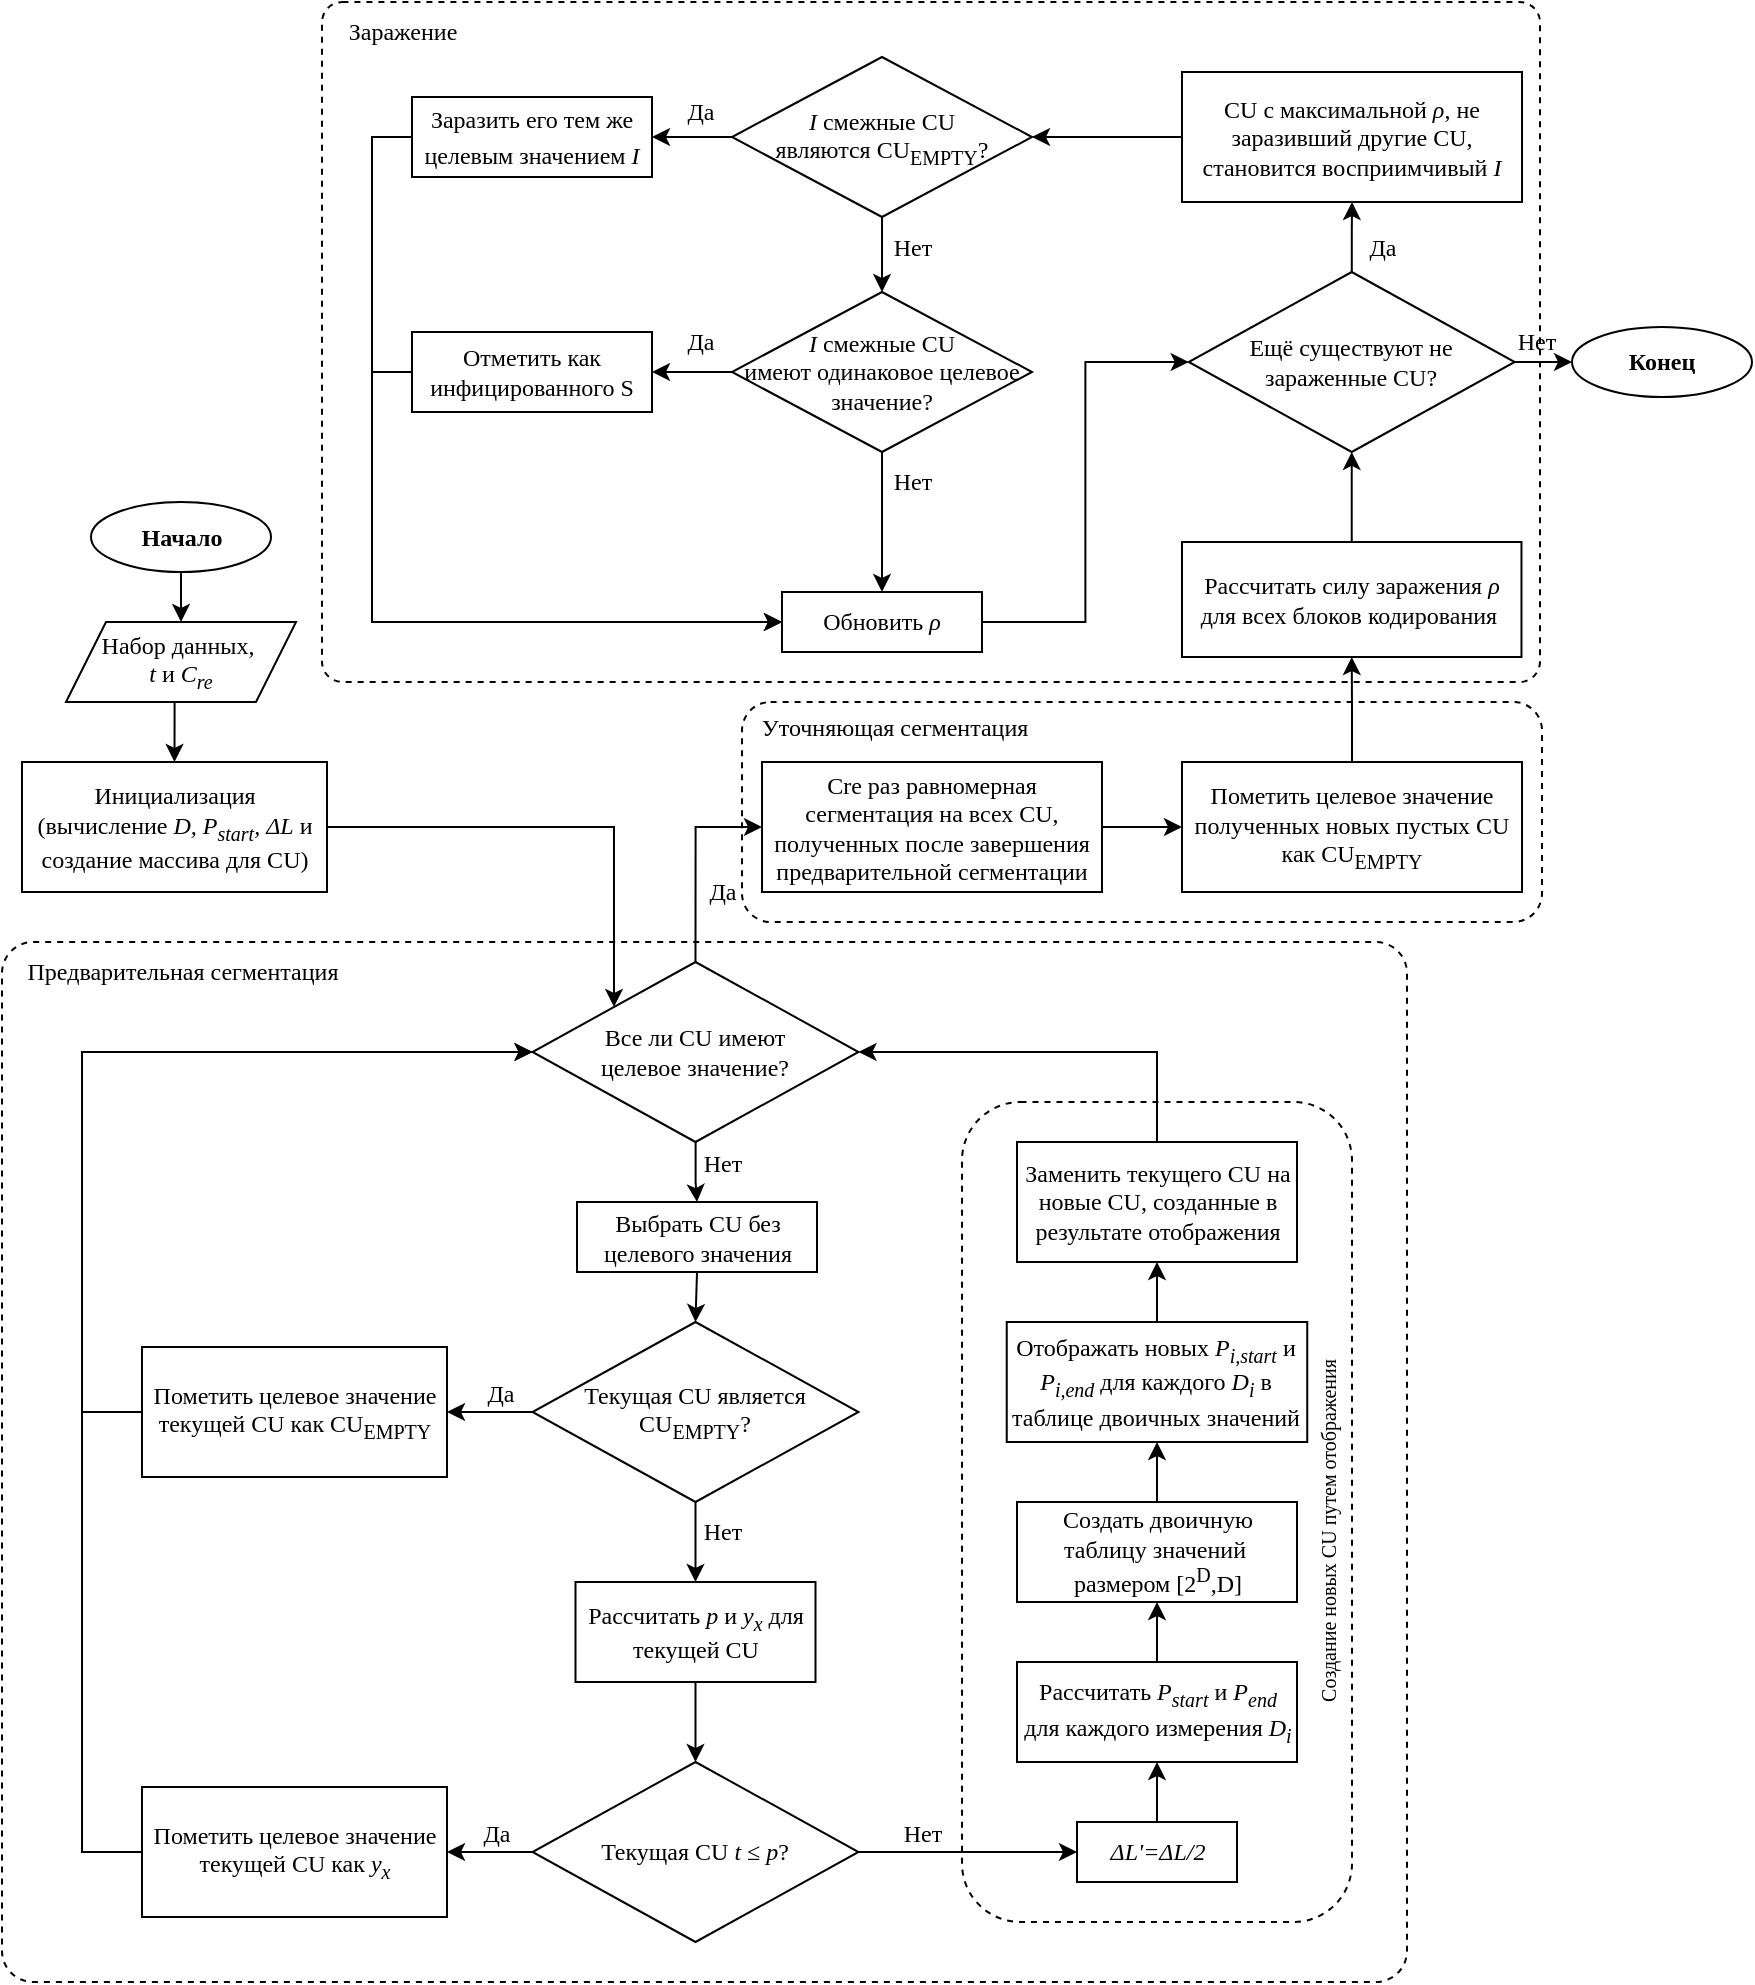 <mxfile version="21.2.8" type="device">
  <diagram id="C5RBs43oDa-KdzZeNtuy" name="Page-1">
    <mxGraphModel dx="1377" dy="1083" grid="1" gridSize="10" guides="1" tooltips="1" connect="1" arrows="1" fold="1" page="1" pageScale="1" pageWidth="827" pageHeight="1169" math="0" shadow="0">
      <root>
        <mxCell id="WIyWlLk6GJQsqaUBKTNV-0" />
        <mxCell id="WIyWlLk6GJQsqaUBKTNV-1" parent="WIyWlLk6GJQsqaUBKTNV-0" />
        <mxCell id="uiO5cMcqSvbIJG2oAqen-120" value="" style="rounded=1;whiteSpace=wrap;html=1;fillColor=none;dashed=1;arcSize=3;" parent="WIyWlLk6GJQsqaUBKTNV-1" vertex="1">
          <mxGeometry x="250" y="130" width="609" height="340" as="geometry" />
        </mxCell>
        <mxCell id="uiO5cMcqSvbIJG2oAqen-118" value="" style="rounded=1;whiteSpace=wrap;html=1;fillColor=none;dashed=1;arcSize=13;" parent="WIyWlLk6GJQsqaUBKTNV-1" vertex="1">
          <mxGeometry x="460" y="480" width="400" height="110" as="geometry" />
        </mxCell>
        <mxCell id="uiO5cMcqSvbIJG2oAqen-78" value="" style="rounded=1;whiteSpace=wrap;html=1;fillColor=none;dashed=1;arcSize=3;" parent="WIyWlLk6GJQsqaUBKTNV-1" vertex="1">
          <mxGeometry x="90" y="600" width="702.5" height="520" as="geometry" />
        </mxCell>
        <mxCell id="uiO5cMcqSvbIJG2oAqen-37" value="" style="group" parent="WIyWlLk6GJQsqaUBKTNV-1" vertex="1" connectable="0">
          <mxGeometry x="570" y="680" width="197.75" height="410" as="geometry" />
        </mxCell>
        <mxCell id="uiO5cMcqSvbIJG2oAqen-34" value="" style="rounded=1;whiteSpace=wrap;html=1;dashed=1;fillColor=none;" parent="uiO5cMcqSvbIJG2oAqen-37" vertex="1">
          <mxGeometry width="195" height="410" as="geometry" />
        </mxCell>
        <mxCell id="uiO5cMcqSvbIJG2oAqen-6" value="&lt;font&gt;&lt;i&gt;ΔL&#39;=ΔL/2&lt;/i&gt;&lt;/font&gt;" style="rounded=0;whiteSpace=wrap;html=1;fontFamily=Times New Roman;" parent="uiO5cMcqSvbIJG2oAqen-37" vertex="1">
          <mxGeometry x="57.5" y="360" width="80" height="30" as="geometry" />
        </mxCell>
        <mxCell id="uiO5cMcqSvbIJG2oAqen-23" value="Рассчитать&amp;nbsp;&lt;i&gt;P&lt;sub&gt;start&lt;/sub&gt;&lt;/i&gt; и &lt;i&gt;P&lt;sub&gt;end&lt;/sub&gt;&lt;/i&gt; для каждого измерения &lt;i&gt;D&lt;sub&gt;i&lt;/sub&gt;&lt;/i&gt;" style="rounded=0;whiteSpace=wrap;html=1;fontFamily=Times New Roman;" parent="uiO5cMcqSvbIJG2oAqen-37" vertex="1">
          <mxGeometry x="27.5" y="280" width="140" height="50" as="geometry" />
        </mxCell>
        <mxCell id="uiO5cMcqSvbIJG2oAqen-30" style="edgeStyle=orthogonalEdgeStyle;rounded=0;orthogonalLoop=1;jettySize=auto;html=1;exitX=0.5;exitY=0;exitDx=0;exitDy=0;entryX=0.5;entryY=1;entryDx=0;entryDy=0;" parent="uiO5cMcqSvbIJG2oAqen-37" source="uiO5cMcqSvbIJG2oAqen-6" target="uiO5cMcqSvbIJG2oAqen-23" edge="1">
          <mxGeometry relative="1" as="geometry" />
        </mxCell>
        <mxCell id="uiO5cMcqSvbIJG2oAqen-25" value="Создать&amp;nbsp;двоичную таблицу значений&amp;nbsp; размером [2&lt;sup&gt;D&lt;/sup&gt;,D]" style="rounded=0;whiteSpace=wrap;html=1;fontFamily=Times New Roman;" parent="uiO5cMcqSvbIJG2oAqen-37" vertex="1">
          <mxGeometry x="27.5" y="200" width="140" height="50" as="geometry" />
        </mxCell>
        <mxCell id="uiO5cMcqSvbIJG2oAqen-31" style="edgeStyle=orthogonalEdgeStyle;rounded=0;orthogonalLoop=1;jettySize=auto;html=1;exitX=0.5;exitY=0;exitDx=0;exitDy=0;entryX=0.5;entryY=1;entryDx=0;entryDy=0;" parent="uiO5cMcqSvbIJG2oAqen-37" source="uiO5cMcqSvbIJG2oAqen-23" target="uiO5cMcqSvbIJG2oAqen-25" edge="1">
          <mxGeometry relative="1" as="geometry" />
        </mxCell>
        <mxCell id="uiO5cMcqSvbIJG2oAqen-26" value="Отображать&amp;nbsp;новых &lt;i&gt;P&lt;sub&gt;i,start&lt;/sub&gt;&lt;/i&gt; и &lt;i&gt;P&lt;sub&gt;i,end&lt;/sub&gt;&lt;/i&gt;&amp;nbsp;для каждого &lt;i&gt;D&lt;sub&gt;i&lt;/sub&gt;&lt;/i&gt; в таблице двоичных значений" style="rounded=0;whiteSpace=wrap;html=1;fontFamily=Times New Roman;" parent="uiO5cMcqSvbIJG2oAqen-37" vertex="1">
          <mxGeometry x="22.37" y="110" width="150.25" height="60" as="geometry" />
        </mxCell>
        <mxCell id="uiO5cMcqSvbIJG2oAqen-32" style="edgeStyle=orthogonalEdgeStyle;rounded=0;orthogonalLoop=1;jettySize=auto;html=1;exitX=0.5;exitY=0;exitDx=0;exitDy=0;entryX=0.5;entryY=1;entryDx=0;entryDy=0;" parent="uiO5cMcqSvbIJG2oAqen-37" source="uiO5cMcqSvbIJG2oAqen-25" target="uiO5cMcqSvbIJG2oAqen-26" edge="1">
          <mxGeometry relative="1" as="geometry" />
        </mxCell>
        <mxCell id="uiO5cMcqSvbIJG2oAqen-28" value="Заменить&amp;nbsp;текущего CU на новые CU, созданные в результате отображения" style="rounded=0;whiteSpace=wrap;html=1;fontFamily=Times New Roman;" parent="uiO5cMcqSvbIJG2oAqen-37" vertex="1">
          <mxGeometry x="27.5" y="20" width="140" height="60" as="geometry" />
        </mxCell>
        <mxCell id="uiO5cMcqSvbIJG2oAqen-33" style="edgeStyle=orthogonalEdgeStyle;rounded=0;orthogonalLoop=1;jettySize=auto;html=1;exitX=0.5;exitY=0;exitDx=0;exitDy=0;entryX=0.5;entryY=1;entryDx=0;entryDy=0;" parent="uiO5cMcqSvbIJG2oAqen-37" source="uiO5cMcqSvbIJG2oAqen-26" target="uiO5cMcqSvbIJG2oAqen-28" edge="1">
          <mxGeometry relative="1" as="geometry" />
        </mxCell>
        <mxCell id="uiO5cMcqSvbIJG2oAqen-35" value="&lt;font style=&quot;font-size: 10px;&quot; face=&quot;Times New Roman&quot;&gt;Создание новых CU путем отображения&lt;/font&gt;" style="text;html=1;align=center;verticalAlign=middle;resizable=0;points=[];autosize=1;strokeColor=none;fillColor=none;rotation=-90;" parent="uiO5cMcqSvbIJG2oAqen-37" vertex="1">
          <mxGeometry x="87.75" y="200" width="190" height="30" as="geometry" />
        </mxCell>
        <mxCell id="uiO5cMcqSvbIJG2oAqen-18" value="" style="edgeStyle=orthogonalEdgeStyle;rounded=0;orthogonalLoop=1;jettySize=auto;html=1;" parent="WIyWlLk6GJQsqaUBKTNV-1" source="uiO5cMcqSvbIJG2oAqen-7" target="uiO5cMcqSvbIJG2oAqen-9" edge="1">
          <mxGeometry relative="1" as="geometry" />
        </mxCell>
        <mxCell id="uiO5cMcqSvbIJG2oAqen-45" value="" style="edgeStyle=orthogonalEdgeStyle;rounded=0;orthogonalLoop=1;jettySize=auto;html=1;" parent="WIyWlLk6GJQsqaUBKTNV-1" source="uiO5cMcqSvbIJG2oAqen-7" target="uiO5cMcqSvbIJG2oAqen-44" edge="1">
          <mxGeometry relative="1" as="geometry" />
        </mxCell>
        <mxCell id="uiO5cMcqSvbIJG2oAqen-7" value="&lt;font face=&quot;Times New Roman&quot;&gt;Текущая CU является CU&lt;sub&gt;EMPTY&lt;/sub&gt;?&lt;/font&gt;" style="rhombus;whiteSpace=wrap;html=1;" parent="WIyWlLk6GJQsqaUBKTNV-1" vertex="1">
          <mxGeometry x="355.25" y="790" width="163" height="90" as="geometry" />
        </mxCell>
        <mxCell id="uiO5cMcqSvbIJG2oAqen-20" value="" style="edgeStyle=orthogonalEdgeStyle;rounded=0;orthogonalLoop=1;jettySize=auto;html=1;" parent="WIyWlLk6GJQsqaUBKTNV-1" source="uiO5cMcqSvbIJG2oAqen-9" target="uiO5cMcqSvbIJG2oAqen-16" edge="1">
          <mxGeometry relative="1" as="geometry" />
        </mxCell>
        <mxCell id="uiO5cMcqSvbIJG2oAqen-9" value="Рассчитать&amp;nbsp;&lt;i&gt;p&lt;/i&gt; и &lt;i&gt;y&lt;sub&gt;x&lt;/sub&gt;&lt;/i&gt; для текущей CU" style="rounded=0;whiteSpace=wrap;html=1;fontFamily=Times New Roman;" parent="WIyWlLk6GJQsqaUBKTNV-1" vertex="1">
          <mxGeometry x="376.75" y="920" width="120" height="50" as="geometry" />
        </mxCell>
        <mxCell id="uiO5cMcqSvbIJG2oAqen-39" value="" style="edgeStyle=orthogonalEdgeStyle;rounded=0;orthogonalLoop=1;jettySize=auto;html=1;" parent="WIyWlLk6GJQsqaUBKTNV-1" source="uiO5cMcqSvbIJG2oAqen-10" target="uiO5cMcqSvbIJG2oAqen-38" edge="1">
          <mxGeometry relative="1" as="geometry" />
        </mxCell>
        <mxCell id="uiO5cMcqSvbIJG2oAqen-61" style="edgeStyle=orthogonalEdgeStyle;rounded=0;orthogonalLoop=1;jettySize=auto;html=1;exitX=0.5;exitY=0;exitDx=0;exitDy=0;entryX=0;entryY=0.5;entryDx=0;entryDy=0;" parent="WIyWlLk6GJQsqaUBKTNV-1" source="uiO5cMcqSvbIJG2oAqen-10" target="uiO5cMcqSvbIJG2oAqen-62" edge="1">
          <mxGeometry relative="1" as="geometry">
            <mxPoint x="436.385" y="560" as="targetPoint" />
          </mxGeometry>
        </mxCell>
        <mxCell id="uiO5cMcqSvbIJG2oAqen-10" value="&lt;font face=&quot;Times New Roman&quot;&gt;Все ли CU имеют&lt;br&gt;целевое значение?&lt;/font&gt;" style="rhombus;whiteSpace=wrap;html=1;" parent="WIyWlLk6GJQsqaUBKTNV-1" vertex="1">
          <mxGeometry x="355.25" y="610" width="163" height="90" as="geometry" />
        </mxCell>
        <mxCell id="uiO5cMcqSvbIJG2oAqen-14" value="&lt;font face=&quot;Times New Roman&quot;&gt;Нет&lt;/font&gt;" style="text;html=1;align=center;verticalAlign=middle;resizable=0;points=[];autosize=1;strokeColor=none;fillColor=none;" parent="WIyWlLk6GJQsqaUBKTNV-1" vertex="1">
          <mxGeometry x="430" y="696" width="40" height="30" as="geometry" />
        </mxCell>
        <mxCell id="uiO5cMcqSvbIJG2oAqen-36" style="edgeStyle=orthogonalEdgeStyle;rounded=0;orthogonalLoop=1;jettySize=auto;html=1;exitX=1;exitY=0.5;exitDx=0;exitDy=0;entryX=0;entryY=0.5;entryDx=0;entryDy=0;" parent="WIyWlLk6GJQsqaUBKTNV-1" source="uiO5cMcqSvbIJG2oAqen-16" target="uiO5cMcqSvbIJG2oAqen-6" edge="1">
          <mxGeometry relative="1" as="geometry" />
        </mxCell>
        <mxCell id="uiO5cMcqSvbIJG2oAqen-52" style="edgeStyle=orthogonalEdgeStyle;rounded=0;orthogonalLoop=1;jettySize=auto;html=1;exitX=0;exitY=0.5;exitDx=0;exitDy=0;entryX=1;entryY=0.5;entryDx=0;entryDy=0;" parent="WIyWlLk6GJQsqaUBKTNV-1" source="uiO5cMcqSvbIJG2oAqen-16" target="uiO5cMcqSvbIJG2oAqen-51" edge="1">
          <mxGeometry relative="1" as="geometry" />
        </mxCell>
        <mxCell id="uiO5cMcqSvbIJG2oAqen-16" value="&lt;font face=&quot;Times New Roman&quot;&gt;Текущая CU &lt;i&gt;t ≤ p&lt;/i&gt;?&lt;/font&gt;" style="rhombus;whiteSpace=wrap;html=1;" parent="WIyWlLk6GJQsqaUBKTNV-1" vertex="1">
          <mxGeometry x="355.25" y="1010" width="163" height="90" as="geometry" />
        </mxCell>
        <mxCell id="uiO5cMcqSvbIJG2oAqen-19" value="&lt;font face=&quot;Times New Roman&quot;&gt;Нет&lt;/font&gt;" style="text;html=1;align=center;verticalAlign=middle;resizable=0;points=[];autosize=1;strokeColor=none;fillColor=none;" parent="WIyWlLk6GJQsqaUBKTNV-1" vertex="1">
          <mxGeometry x="430" y="880" width="40" height="30" as="geometry" />
        </mxCell>
        <mxCell id="uiO5cMcqSvbIJG2oAqen-41" style="edgeStyle=orthogonalEdgeStyle;rounded=0;orthogonalLoop=1;jettySize=auto;html=1;exitX=0.5;exitY=1;exitDx=0;exitDy=0;entryX=0.5;entryY=0;entryDx=0;entryDy=0;" parent="WIyWlLk6GJQsqaUBKTNV-1" source="uiO5cMcqSvbIJG2oAqen-38" target="uiO5cMcqSvbIJG2oAqen-7" edge="1">
          <mxGeometry relative="1" as="geometry" />
        </mxCell>
        <mxCell id="uiO5cMcqSvbIJG2oAqen-38" value="Выбрать&amp;nbsp;CU без целевого значения" style="rounded=0;whiteSpace=wrap;html=1;fontFamily=Times New Roman;" parent="WIyWlLk6GJQsqaUBKTNV-1" vertex="1">
          <mxGeometry x="377.5" y="730" width="120" height="35" as="geometry" />
        </mxCell>
        <mxCell id="uiO5cMcqSvbIJG2oAqen-42" style="edgeStyle=orthogonalEdgeStyle;rounded=0;orthogonalLoop=1;jettySize=auto;html=1;exitX=0.5;exitY=0;exitDx=0;exitDy=0;entryX=1;entryY=0.5;entryDx=0;entryDy=0;" parent="WIyWlLk6GJQsqaUBKTNV-1" source="uiO5cMcqSvbIJG2oAqen-28" target="uiO5cMcqSvbIJG2oAqen-10" edge="1">
          <mxGeometry relative="1" as="geometry" />
        </mxCell>
        <mxCell id="uiO5cMcqSvbIJG2oAqen-55" style="edgeStyle=orthogonalEdgeStyle;rounded=0;orthogonalLoop=1;jettySize=auto;html=1;exitX=0;exitY=0.5;exitDx=0;exitDy=0;entryX=0;entryY=0.5;entryDx=0;entryDy=0;" parent="WIyWlLk6GJQsqaUBKTNV-1" source="uiO5cMcqSvbIJG2oAqen-44" target="uiO5cMcqSvbIJG2oAqen-10" edge="1">
          <mxGeometry relative="1" as="geometry">
            <Array as="points">
              <mxPoint x="130" y="835" />
              <mxPoint x="130" y="655" />
            </Array>
          </mxGeometry>
        </mxCell>
        <mxCell id="uiO5cMcqSvbIJG2oAqen-44" value="Пометить целевое значение текущей CU как CU&lt;sub&gt;EMPTY&lt;/sub&gt;" style="rounded=0;whiteSpace=wrap;html=1;fontFamily=Times New Roman;" parent="WIyWlLk6GJQsqaUBKTNV-1" vertex="1">
          <mxGeometry x="160" y="802.5" width="152.5" height="65" as="geometry" />
        </mxCell>
        <mxCell id="uiO5cMcqSvbIJG2oAqen-46" value="&lt;font face=&quot;Times New Roman&quot;&gt;Да&lt;/font&gt;" style="text;html=1;align=center;verticalAlign=middle;resizable=0;points=[];autosize=1;strokeColor=none;fillColor=none;" parent="WIyWlLk6GJQsqaUBKTNV-1" vertex="1">
          <mxGeometry x="318.5" y="811" width="40" height="30" as="geometry" />
        </mxCell>
        <mxCell id="uiO5cMcqSvbIJG2oAqen-49" value="" style="group" parent="WIyWlLk6GJQsqaUBKTNV-1" vertex="1" connectable="0">
          <mxGeometry x="100" y="380" width="152.5" height="195" as="geometry" />
        </mxCell>
        <mxCell id="uiO5cMcqSvbIJG2oAqen-0" value="Начало" style="ellipse;whiteSpace=wrap;html=1;fontFamily=Times New Roman;fontStyle=1" parent="uiO5cMcqSvbIJG2oAqen-49" vertex="1">
          <mxGeometry x="34.5" width="90" height="35" as="geometry" />
        </mxCell>
        <mxCell id="uiO5cMcqSvbIJG2oAqen-1" value="Инициализация&lt;br&gt;(вычисление&amp;nbsp;&lt;i&gt;D, P&lt;sub&gt;start&lt;/sub&gt;, ΔL&lt;/i&gt; и создание массива для CU)" style="rounded=0;whiteSpace=wrap;html=1;fontFamily=Times New Roman;" parent="uiO5cMcqSvbIJG2oAqen-49" vertex="1">
          <mxGeometry y="130" width="152.5" height="65" as="geometry" />
        </mxCell>
        <mxCell id="uiO5cMcqSvbIJG2oAqen-11" style="edgeStyle=orthogonalEdgeStyle;rounded=0;orthogonalLoop=1;jettySize=auto;html=1;exitX=0.5;exitY=1;exitDx=0;exitDy=0;entryX=0.5;entryY=0;entryDx=0;entryDy=0;" parent="uiO5cMcqSvbIJG2oAqen-49" source="uiO5cMcqSvbIJG2oAqen-3" target="uiO5cMcqSvbIJG2oAqen-1" edge="1">
          <mxGeometry relative="1" as="geometry" />
        </mxCell>
        <mxCell id="uiO5cMcqSvbIJG2oAqen-3" value="Набор данных,&amp;nbsp;&lt;br&gt;&lt;i&gt;t&lt;/i&gt; и &lt;i&gt;C&lt;sub&gt;re&lt;/sub&gt;&lt;/i&gt;" style="shape=parallelogram;perimeter=parallelogramPerimeter;whiteSpace=wrap;html=1;fixedSize=1;fontFamily=Times New Roman;" parent="uiO5cMcqSvbIJG2oAqen-49" vertex="1">
          <mxGeometry x="22" y="60" width="115" height="40" as="geometry" />
        </mxCell>
        <mxCell id="uiO5cMcqSvbIJG2oAqen-4" value="" style="edgeStyle=orthogonalEdgeStyle;rounded=0;orthogonalLoop=1;jettySize=auto;html=1;fontFamily=Times New Roman;" parent="uiO5cMcqSvbIJG2oAqen-49" source="uiO5cMcqSvbIJG2oAqen-0" target="uiO5cMcqSvbIJG2oAqen-3" edge="1">
          <mxGeometry relative="1" as="geometry" />
        </mxCell>
        <mxCell id="uiO5cMcqSvbIJG2oAqen-56" style="edgeStyle=orthogonalEdgeStyle;rounded=0;orthogonalLoop=1;jettySize=auto;html=1;exitX=0;exitY=0.5;exitDx=0;exitDy=0;entryX=0;entryY=0.5;entryDx=0;entryDy=0;" parent="WIyWlLk6GJQsqaUBKTNV-1" source="uiO5cMcqSvbIJG2oAqen-51" target="uiO5cMcqSvbIJG2oAqen-10" edge="1">
          <mxGeometry relative="1" as="geometry">
            <mxPoint x="350" y="650" as="targetPoint" />
            <Array as="points">
              <mxPoint x="130" y="1055" />
              <mxPoint x="130" y="655" />
            </Array>
          </mxGeometry>
        </mxCell>
        <mxCell id="uiO5cMcqSvbIJG2oAqen-51" value="Пометить целевое значение текущей CU как&amp;nbsp;&lt;i style=&quot;border-color: var(--border-color);&quot;&gt;y&lt;sub style=&quot;border-color: var(--border-color);&quot;&gt;x&lt;/sub&gt;&lt;/i&gt;" style="rounded=0;whiteSpace=wrap;html=1;fontFamily=Times New Roman;" parent="WIyWlLk6GJQsqaUBKTNV-1" vertex="1">
          <mxGeometry x="160" y="1022.5" width="152.5" height="65" as="geometry" />
        </mxCell>
        <mxCell id="uiO5cMcqSvbIJG2oAqen-53" value="&lt;font face=&quot;Times New Roman&quot;&gt;Да&lt;/font&gt;" style="text;html=1;align=center;verticalAlign=middle;resizable=0;points=[];autosize=1;strokeColor=none;fillColor=none;" parent="WIyWlLk6GJQsqaUBKTNV-1" vertex="1">
          <mxGeometry x="316.5" y="1031" width="40" height="30" as="geometry" />
        </mxCell>
        <mxCell id="uiO5cMcqSvbIJG2oAqen-58" value="&lt;font face=&quot;Times New Roman&quot;&gt;Да&lt;/font&gt;" style="text;html=1;align=center;verticalAlign=middle;resizable=0;points=[];autosize=1;strokeColor=none;fillColor=none;" parent="WIyWlLk6GJQsqaUBKTNV-1" vertex="1">
          <mxGeometry x="430" y="560" width="40" height="30" as="geometry" />
        </mxCell>
        <mxCell id="uiO5cMcqSvbIJG2oAqen-79" value="" style="group" parent="WIyWlLk6GJQsqaUBKTNV-1" vertex="1" connectable="0">
          <mxGeometry x="470" y="410" width="170" height="165" as="geometry" />
        </mxCell>
        <mxCell id="uiO5cMcqSvbIJG2oAqen-62" value="Cre раз равномерная сегментация на всех CU, полученных после завершения предварительной сегментации" style="rounded=0;whiteSpace=wrap;html=1;fontFamily=Times New Roman;" parent="uiO5cMcqSvbIJG2oAqen-79" vertex="1">
          <mxGeometry y="100" width="170" height="65" as="geometry" />
        </mxCell>
        <mxCell id="uiO5cMcqSvbIJG2oAqen-119" value="&lt;font face=&quot;Times New Roman&quot;&gt;Уточняющая сегментация&lt;/font&gt;" style="text;html=1;align=center;verticalAlign=middle;resizable=0;points=[];autosize=1;strokeColor=none;fillColor=none;rotation=0;" parent="uiO5cMcqSvbIJG2oAqen-79" vertex="1">
          <mxGeometry x="-14" y="68" width="160" height="30" as="geometry" />
        </mxCell>
        <mxCell id="uiO5cMcqSvbIJG2oAqen-80" value="&lt;font face=&quot;Times New Roman&quot;&gt;Предварительная сегментация&lt;/font&gt;" style="text;html=1;align=center;verticalAlign=middle;resizable=0;points=[];autosize=1;strokeColor=none;fillColor=none;rotation=0;" parent="WIyWlLk6GJQsqaUBKTNV-1" vertex="1">
          <mxGeometry x="90" y="600" width="180" height="30" as="geometry" />
        </mxCell>
        <mxCell id="uiO5cMcqSvbIJG2oAqen-87" value="" style="edgeStyle=orthogonalEdgeStyle;rounded=0;orthogonalLoop=1;jettySize=auto;html=1;" parent="WIyWlLk6GJQsqaUBKTNV-1" source="uiO5cMcqSvbIJG2oAqen-82" target="uiO5cMcqSvbIJG2oAqen-85" edge="1">
          <mxGeometry relative="1" as="geometry" />
        </mxCell>
        <mxCell id="iIZ2e7OX61ODzOxrgbjo-2" value="" style="edgeStyle=orthogonalEdgeStyle;rounded=0;orthogonalLoop=1;jettySize=auto;html=1;" edge="1" parent="WIyWlLk6GJQsqaUBKTNV-1" source="uiO5cMcqSvbIJG2oAqen-82" target="uiO5cMcqSvbIJG2oAqen-116">
          <mxGeometry relative="1" as="geometry" />
        </mxCell>
        <mxCell id="uiO5cMcqSvbIJG2oAqen-82" value="&lt;font face=&quot;Times New Roman&quot;&gt;Ещё существуют не зараженные CU?&lt;/font&gt;" style="rhombus;whiteSpace=wrap;html=1;" parent="WIyWlLk6GJQsqaUBKTNV-1" vertex="1">
          <mxGeometry x="683.36" y="265" width="163" height="90" as="geometry" />
        </mxCell>
        <mxCell id="uiO5cMcqSvbIJG2oAqen-86" value="" style="edgeStyle=orthogonalEdgeStyle;rounded=0;orthogonalLoop=1;jettySize=auto;html=1;" parent="WIyWlLk6GJQsqaUBKTNV-1" source="uiO5cMcqSvbIJG2oAqen-84" target="uiO5cMcqSvbIJG2oAqen-82" edge="1">
          <mxGeometry relative="1" as="geometry" />
        </mxCell>
        <mxCell id="uiO5cMcqSvbIJG2oAqen-84" value="Рассчитать силу заражения&amp;nbsp;&lt;i style=&quot;border-color: var(--border-color);&quot;&gt;ρ&lt;/i&gt;&lt;br&gt;для всех блоков кодирования&amp;nbsp;" style="rounded=0;whiteSpace=wrap;html=1;fontFamily=Times New Roman;" parent="WIyWlLk6GJQsqaUBKTNV-1" vertex="1">
          <mxGeometry x="679.99" y="400" width="169.75" height="57.5" as="geometry" />
        </mxCell>
        <mxCell id="uiO5cMcqSvbIJG2oAqen-103" value="" style="edgeStyle=orthogonalEdgeStyle;rounded=0;orthogonalLoop=1;jettySize=auto;html=1;" parent="WIyWlLk6GJQsqaUBKTNV-1" source="uiO5cMcqSvbIJG2oAqen-85" target="uiO5cMcqSvbIJG2oAqen-88" edge="1">
          <mxGeometry relative="1" as="geometry" />
        </mxCell>
        <mxCell id="uiO5cMcqSvbIJG2oAqen-85" value="CU с максимальной &lt;i&gt;ρ&lt;/i&gt;, не заразивший другие CU, становится восприимчивый &lt;i&gt;I&lt;/i&gt;" style="rounded=0;whiteSpace=wrap;html=1;fontFamily=Times New Roman;" parent="WIyWlLk6GJQsqaUBKTNV-1" vertex="1">
          <mxGeometry x="680" y="165" width="170" height="65" as="geometry" />
        </mxCell>
        <mxCell id="uiO5cMcqSvbIJG2oAqen-104" value="" style="edgeStyle=orthogonalEdgeStyle;rounded=0;orthogonalLoop=1;jettySize=auto;html=1;" parent="WIyWlLk6GJQsqaUBKTNV-1" source="uiO5cMcqSvbIJG2oAqen-88" target="uiO5cMcqSvbIJG2oAqen-90" edge="1">
          <mxGeometry relative="1" as="geometry" />
        </mxCell>
        <mxCell id="uiO5cMcqSvbIJG2oAqen-105" value="" style="edgeStyle=orthogonalEdgeStyle;rounded=0;orthogonalLoop=1;jettySize=auto;html=1;" parent="WIyWlLk6GJQsqaUBKTNV-1" source="uiO5cMcqSvbIJG2oAqen-88" target="uiO5cMcqSvbIJG2oAqen-93" edge="1">
          <mxGeometry relative="1" as="geometry" />
        </mxCell>
        <mxCell id="uiO5cMcqSvbIJG2oAqen-88" value="&lt;font face=&quot;Times New Roman&quot;&gt;&lt;i&gt;I&lt;/i&gt; смежные CU&lt;br&gt;являются CU&lt;sub&gt;EMPTY&lt;/sub&gt;?&lt;/font&gt;" style="rhombus;whiteSpace=wrap;html=1;" parent="WIyWlLk6GJQsqaUBKTNV-1" vertex="1">
          <mxGeometry x="455" y="157.5" width="150" height="80" as="geometry" />
        </mxCell>
        <mxCell id="uiO5cMcqSvbIJG2oAqen-113" style="edgeStyle=orthogonalEdgeStyle;rounded=0;orthogonalLoop=1;jettySize=auto;html=1;exitX=1;exitY=0.5;exitDx=0;exitDy=0;entryX=0;entryY=0.5;entryDx=0;entryDy=0;" parent="WIyWlLk6GJQsqaUBKTNV-1" source="uiO5cMcqSvbIJG2oAqen-89" target="uiO5cMcqSvbIJG2oAqen-82" edge="1">
          <mxGeometry relative="1" as="geometry" />
        </mxCell>
        <mxCell id="uiO5cMcqSvbIJG2oAqen-89" value="Обновить&amp;nbsp;&lt;i style=&quot;border-color: var(--border-color);&quot;&gt;ρ&lt;/i&gt;" style="rounded=0;whiteSpace=wrap;html=1;fontFamily=Times New Roman;" parent="WIyWlLk6GJQsqaUBKTNV-1" vertex="1">
          <mxGeometry x="480" y="425" width="100" height="30" as="geometry" />
        </mxCell>
        <mxCell id="uiO5cMcqSvbIJG2oAqen-112" style="edgeStyle=orthogonalEdgeStyle;rounded=0;orthogonalLoop=1;jettySize=auto;html=1;exitX=0;exitY=0.5;exitDx=0;exitDy=0;entryX=0;entryY=0.5;entryDx=0;entryDy=0;" parent="WIyWlLk6GJQsqaUBKTNV-1" source="uiO5cMcqSvbIJG2oAqen-90" target="uiO5cMcqSvbIJG2oAqen-89" edge="1">
          <mxGeometry relative="1" as="geometry">
            <mxPoint x="425" y="415" as="targetPoint" />
          </mxGeometry>
        </mxCell>
        <mxCell id="uiO5cMcqSvbIJG2oAqen-90" value="Заразить его тем же целевым значением &lt;i&gt;I&lt;/i&gt;&lt;span style=&quot;font-size: medium; text-align: start;&quot;&gt;&lt;/span&gt;" style="rounded=0;whiteSpace=wrap;html=1;fontFamily=Times New Roman;" parent="WIyWlLk6GJQsqaUBKTNV-1" vertex="1">
          <mxGeometry x="295" y="177.5" width="120" height="40" as="geometry" />
        </mxCell>
        <mxCell id="uiO5cMcqSvbIJG2oAqen-92" value="&lt;font face=&quot;Times New Roman&quot;&gt;Да&lt;/font&gt;" style="text;html=1;align=center;verticalAlign=middle;resizable=0;points=[];autosize=1;strokeColor=none;fillColor=none;" parent="WIyWlLk6GJQsqaUBKTNV-1" vertex="1">
          <mxGeometry x="419" y="170" width="40" height="30" as="geometry" />
        </mxCell>
        <mxCell id="uiO5cMcqSvbIJG2oAqen-107" value="" style="edgeStyle=orthogonalEdgeStyle;rounded=0;orthogonalLoop=1;jettySize=auto;html=1;" parent="WIyWlLk6GJQsqaUBKTNV-1" source="uiO5cMcqSvbIJG2oAqen-93" target="uiO5cMcqSvbIJG2oAqen-94" edge="1">
          <mxGeometry relative="1" as="geometry" />
        </mxCell>
        <mxCell id="uiO5cMcqSvbIJG2oAqen-109" value="" style="edgeStyle=orthogonalEdgeStyle;rounded=0;orthogonalLoop=1;jettySize=auto;html=1;entryX=0.5;entryY=0;entryDx=0;entryDy=0;" parent="WIyWlLk6GJQsqaUBKTNV-1" source="uiO5cMcqSvbIJG2oAqen-93" target="uiO5cMcqSvbIJG2oAqen-89" edge="1">
          <mxGeometry relative="1" as="geometry">
            <mxPoint x="530" y="395" as="targetPoint" />
          </mxGeometry>
        </mxCell>
        <mxCell id="uiO5cMcqSvbIJG2oAqen-93" value="&lt;font face=&quot;Times New Roman&quot;&gt;&lt;i&gt;I&lt;/i&gt; смежные CU&lt;br&gt;имеют одинаковое целевое значение?&lt;/font&gt;" style="rhombus;whiteSpace=wrap;html=1;" parent="WIyWlLk6GJQsqaUBKTNV-1" vertex="1">
          <mxGeometry x="455" y="275" width="150" height="80" as="geometry" />
        </mxCell>
        <mxCell id="uiO5cMcqSvbIJG2oAqen-111" style="edgeStyle=orthogonalEdgeStyle;rounded=0;orthogonalLoop=1;jettySize=auto;html=1;exitX=0;exitY=0.5;exitDx=0;exitDy=0;entryX=0;entryY=0.5;entryDx=0;entryDy=0;" parent="WIyWlLk6GJQsqaUBKTNV-1" source="uiO5cMcqSvbIJG2oAqen-94" target="uiO5cMcqSvbIJG2oAqen-89" edge="1">
          <mxGeometry relative="1" as="geometry">
            <Array as="points">
              <mxPoint x="275" y="315" />
              <mxPoint x="275" y="440" />
            </Array>
          </mxGeometry>
        </mxCell>
        <mxCell id="uiO5cMcqSvbIJG2oAqen-94" value="Отметить как инфицированного S" style="rounded=0;whiteSpace=wrap;html=1;fontFamily=Times New Roman;" parent="WIyWlLk6GJQsqaUBKTNV-1" vertex="1">
          <mxGeometry x="295" y="295" width="120" height="40" as="geometry" />
        </mxCell>
        <mxCell id="uiO5cMcqSvbIJG2oAqen-101" style="edgeStyle=orthogonalEdgeStyle;rounded=0;orthogonalLoop=1;jettySize=auto;html=1;exitX=0.5;exitY=0;exitDx=0;exitDy=0;entryX=0.5;entryY=1;entryDx=0;entryDy=0;" parent="WIyWlLk6GJQsqaUBKTNV-1" source="uiO5cMcqSvbIJG2oAqen-63" target="uiO5cMcqSvbIJG2oAqen-84" edge="1">
          <mxGeometry relative="1" as="geometry" />
        </mxCell>
        <mxCell id="uiO5cMcqSvbIJG2oAqen-63" value="Пометить целевое значение полученных новых пустых CU как CU&lt;sub style=&quot;border-color: var(--border-color);&quot;&gt;EMPTY&lt;/sub&gt;" style="rounded=0;whiteSpace=wrap;html=1;fontFamily=Times New Roman;" parent="WIyWlLk6GJQsqaUBKTNV-1" vertex="1">
          <mxGeometry x="680" y="510" width="170" height="65" as="geometry" />
        </mxCell>
        <mxCell id="uiO5cMcqSvbIJG2oAqen-64" value="" style="edgeStyle=orthogonalEdgeStyle;rounded=0;orthogonalLoop=1;jettySize=auto;html=1;" parent="WIyWlLk6GJQsqaUBKTNV-1" source="uiO5cMcqSvbIJG2oAqen-62" target="uiO5cMcqSvbIJG2oAqen-63" edge="1">
          <mxGeometry relative="1" as="geometry" />
        </mxCell>
        <mxCell id="uiO5cMcqSvbIJG2oAqen-102" value="&lt;font face=&quot;Times New Roman&quot;&gt;Да&lt;/font&gt;" style="text;html=1;align=center;verticalAlign=middle;resizable=0;points=[];autosize=1;strokeColor=none;fillColor=none;" parent="WIyWlLk6GJQsqaUBKTNV-1" vertex="1">
          <mxGeometry x="760" y="237.5" width="40" height="30" as="geometry" />
        </mxCell>
        <mxCell id="uiO5cMcqSvbIJG2oAqen-106" value="&lt;font face=&quot;Times New Roman&quot;&gt;Нет&lt;/font&gt;" style="text;html=1;align=center;verticalAlign=middle;resizable=0;points=[];autosize=1;strokeColor=none;fillColor=none;" parent="WIyWlLk6GJQsqaUBKTNV-1" vertex="1">
          <mxGeometry x="525" y="237.5" width="40" height="30" as="geometry" />
        </mxCell>
        <mxCell id="uiO5cMcqSvbIJG2oAqen-108" value="&lt;font face=&quot;Times New Roman&quot;&gt;Да&lt;/font&gt;" style="text;html=1;align=center;verticalAlign=middle;resizable=0;points=[];autosize=1;strokeColor=none;fillColor=none;" parent="WIyWlLk6GJQsqaUBKTNV-1" vertex="1">
          <mxGeometry x="419" y="285" width="40" height="30" as="geometry" />
        </mxCell>
        <mxCell id="uiO5cMcqSvbIJG2oAqen-110" value="&lt;font face=&quot;Times New Roman&quot;&gt;Нет&lt;/font&gt;" style="text;html=1;align=center;verticalAlign=middle;resizable=0;points=[];autosize=1;strokeColor=none;fillColor=none;" parent="WIyWlLk6GJQsqaUBKTNV-1" vertex="1">
          <mxGeometry x="525" y="355" width="40" height="30" as="geometry" />
        </mxCell>
        <mxCell id="uiO5cMcqSvbIJG2oAqen-114" style="edgeStyle=orthogonalEdgeStyle;rounded=0;orthogonalLoop=1;jettySize=auto;html=1;exitX=1;exitY=0.5;exitDx=0;exitDy=0;entryX=0;entryY=0;entryDx=0;entryDy=0;" parent="WIyWlLk6GJQsqaUBKTNV-1" source="uiO5cMcqSvbIJG2oAqen-1" target="uiO5cMcqSvbIJG2oAqen-10" edge="1">
          <mxGeometry relative="1" as="geometry" />
        </mxCell>
        <mxCell id="uiO5cMcqSvbIJG2oAqen-116" value="Конец" style="ellipse;whiteSpace=wrap;html=1;fontFamily=Times New Roman;fontStyle=1" parent="WIyWlLk6GJQsqaUBKTNV-1" vertex="1">
          <mxGeometry x="875" y="292.5" width="90" height="35" as="geometry" />
        </mxCell>
        <mxCell id="uiO5cMcqSvbIJG2oAqen-121" value="&lt;font face=&quot;Times New Roman&quot;&gt;Заражение&lt;/font&gt;" style="text;html=1;align=center;verticalAlign=middle;resizable=0;points=[];autosize=1;strokeColor=none;fillColor=none;rotation=0;" parent="WIyWlLk6GJQsqaUBKTNV-1" vertex="1">
          <mxGeometry x="250" y="130" width="80" height="30" as="geometry" />
        </mxCell>
        <mxCell id="uiO5cMcqSvbIJG2oAqen-22" value="&lt;font face=&quot;Times New Roman&quot;&gt;Нет&lt;/font&gt;" style="text;html=1;align=center;verticalAlign=middle;resizable=0;points=[];autosize=1;strokeColor=none;fillColor=none;" parent="WIyWlLk6GJQsqaUBKTNV-1" vertex="1">
          <mxGeometry x="530" y="1031" width="40" height="30" as="geometry" />
        </mxCell>
        <mxCell id="iIZ2e7OX61ODzOxrgbjo-0" value="&lt;font face=&quot;Times New Roman&quot;&gt;Нет&lt;/font&gt;" style="text;html=1;align=center;verticalAlign=middle;resizable=0;points=[];autosize=1;strokeColor=none;fillColor=none;" vertex="1" parent="WIyWlLk6GJQsqaUBKTNV-1">
          <mxGeometry x="837" y="285" width="40" height="30" as="geometry" />
        </mxCell>
      </root>
    </mxGraphModel>
  </diagram>
</mxfile>
